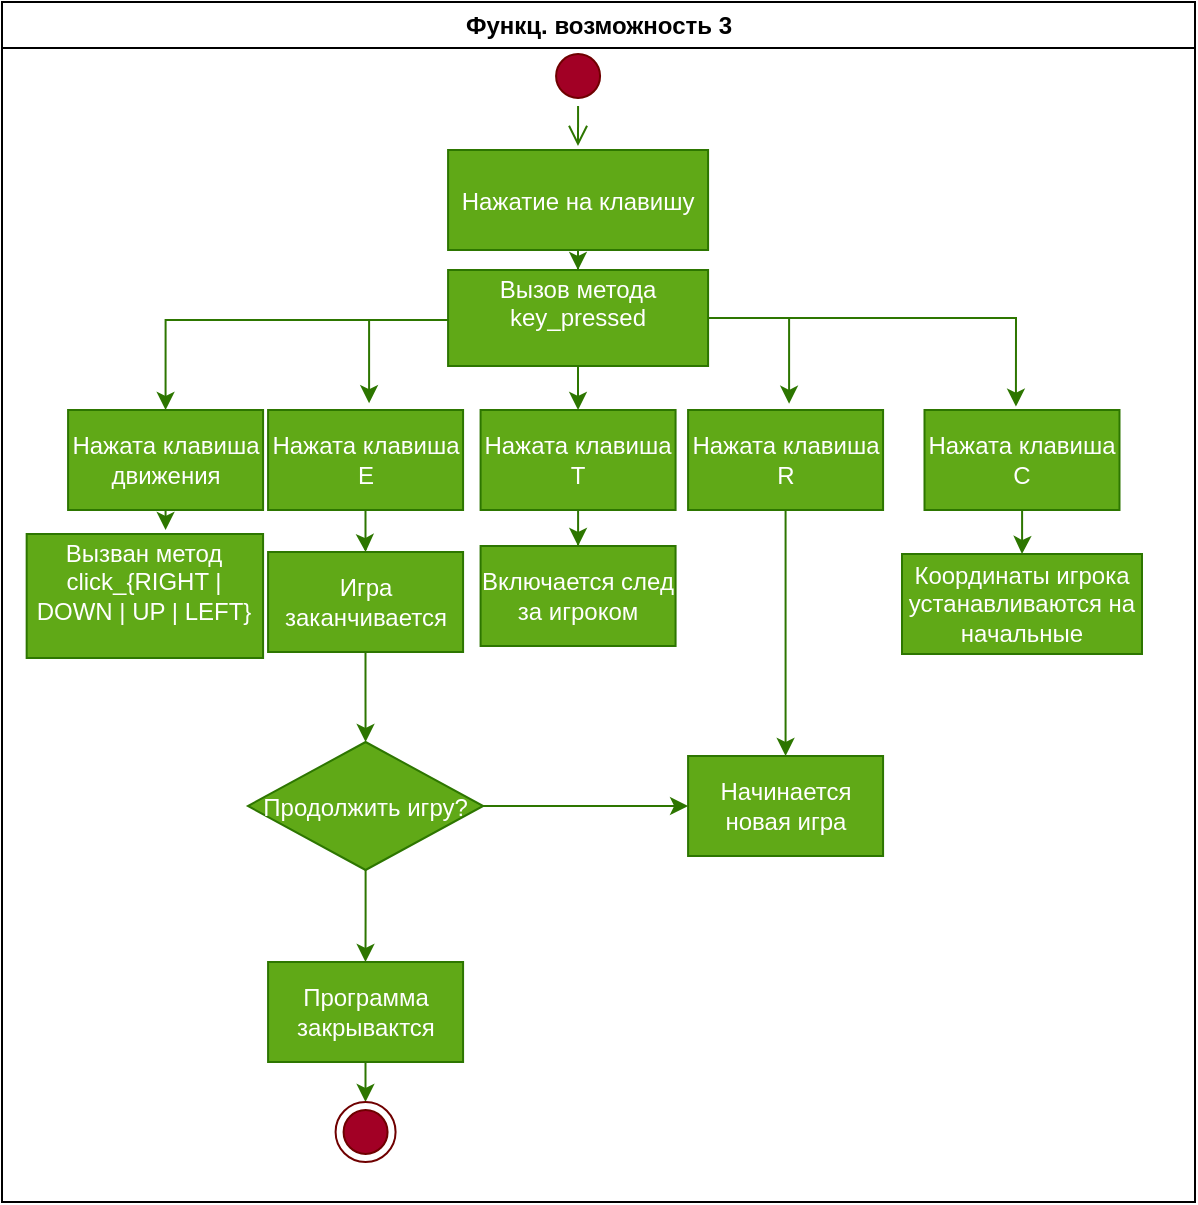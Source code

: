 <mxfile version="21.3.6" type="device">
  <diagram name="Page-1" id="gJ2lRHhhBP8KVG8pUBjs">
    <mxGraphModel dx="989" dy="528" grid="1" gridSize="10" guides="1" tooltips="1" connect="1" arrows="1" fold="1" page="1" pageScale="1" pageWidth="850" pageHeight="1100" math="0" shadow="0">
      <root>
        <mxCell id="0" />
        <mxCell id="1" parent="0" />
        <mxCell id="hdEMlbIwHD-RyxGUqy0C-1" value="Функц. возможность 3" style="swimlane;whiteSpace=wrap" vertex="1" parent="1">
          <mxGeometry x="110" y="30" width="596.5" height="600" as="geometry" />
        </mxCell>
        <mxCell id="hdEMlbIwHD-RyxGUqy0C-2" value="" style="ellipse;shape=startState;fillColor=#a20025;strokeColor=#6F0000;fontColor=#ffffff;" vertex="1" parent="hdEMlbIwHD-RyxGUqy0C-1">
          <mxGeometry x="273.04" y="22" width="30" height="30" as="geometry" />
        </mxCell>
        <mxCell id="hdEMlbIwHD-RyxGUqy0C-3" value="" style="edgeStyle=elbowEdgeStyle;elbow=horizontal;verticalAlign=bottom;endArrow=open;endSize=8;strokeColor=#2D7600;endFill=1;rounded=0;fillColor=#60a917;" edge="1" parent="hdEMlbIwHD-RyxGUqy0C-1" source="hdEMlbIwHD-RyxGUqy0C-2">
          <mxGeometry x="251.04" y="-106" as="geometry">
            <mxPoint x="288.04" y="72" as="targetPoint" />
          </mxGeometry>
        </mxCell>
        <mxCell id="hdEMlbIwHD-RyxGUqy0C-4" value="" style="edgeStyle=orthogonalEdgeStyle;rounded=0;orthogonalLoop=1;jettySize=auto;html=1;fillColor=#60a917;strokeColor=#2D7600;fontColor=#050F24;" edge="1" parent="hdEMlbIwHD-RyxGUqy0C-1" source="hdEMlbIwHD-RyxGUqy0C-5" target="hdEMlbIwHD-RyxGUqy0C-11">
          <mxGeometry relative="1" as="geometry" />
        </mxCell>
        <mxCell id="hdEMlbIwHD-RyxGUqy0C-5" value="Нажатие на клавишу" style="fillColor=#60a917;strokeColor=#2D7600;fontColor=#ffffff;" vertex="1" parent="hdEMlbIwHD-RyxGUqy0C-1">
          <mxGeometry x="223.04" y="74" width="130" height="50" as="geometry" />
        </mxCell>
        <mxCell id="hdEMlbIwHD-RyxGUqy0C-6" style="edgeStyle=orthogonalEdgeStyle;rounded=0;orthogonalLoop=1;jettySize=auto;html=1;entryX=0.5;entryY=0;entryDx=0;entryDy=0;fillColor=#60a917;strokeColor=#2D7600;fontColor=#050F24;" edge="1" parent="hdEMlbIwHD-RyxGUqy0C-1" source="hdEMlbIwHD-RyxGUqy0C-11" target="hdEMlbIwHD-RyxGUqy0C-13">
          <mxGeometry relative="1" as="geometry">
            <Array as="points">
              <mxPoint x="81.54" y="159" />
            </Array>
          </mxGeometry>
        </mxCell>
        <mxCell id="hdEMlbIwHD-RyxGUqy0C-7" style="edgeStyle=orthogonalEdgeStyle;rounded=0;orthogonalLoop=1;jettySize=auto;html=1;entryX=0.511;entryY=-0.069;entryDx=0;entryDy=0;entryPerimeter=0;fillColor=#60a917;strokeColor=#2D7600;fontColor=#050F24;" edge="1" parent="hdEMlbIwHD-RyxGUqy0C-1" source="hdEMlbIwHD-RyxGUqy0C-11" target="hdEMlbIwHD-RyxGUqy0C-15">
          <mxGeometry relative="1" as="geometry">
            <mxPoint x="193.04" y="194" as="targetPoint" />
            <Array as="points">
              <mxPoint x="183.54" y="159" />
              <mxPoint x="183.54" y="201" />
            </Array>
          </mxGeometry>
        </mxCell>
        <mxCell id="hdEMlbIwHD-RyxGUqy0C-8" style="edgeStyle=orthogonalEdgeStyle;rounded=0;orthogonalLoop=1;jettySize=auto;html=1;entryX=0.5;entryY=0;entryDx=0;entryDy=0;fillColor=#60a917;strokeColor=#2D7600;fontColor=#050F24;" edge="1" parent="hdEMlbIwHD-RyxGUqy0C-1" source="hdEMlbIwHD-RyxGUqy0C-11" target="hdEMlbIwHD-RyxGUqy0C-17">
          <mxGeometry relative="1" as="geometry">
            <Array as="points">
              <mxPoint x="288.54" y="194" />
              <mxPoint x="288.54" y="194" />
            </Array>
          </mxGeometry>
        </mxCell>
        <mxCell id="hdEMlbIwHD-RyxGUqy0C-9" style="edgeStyle=orthogonalEdgeStyle;rounded=0;orthogonalLoop=1;jettySize=auto;html=1;entryX=0.553;entryY=-0.034;entryDx=0;entryDy=0;entryPerimeter=0;fillColor=#60a917;strokeColor=#2D7600;fontColor=#050F24;" edge="1" parent="hdEMlbIwHD-RyxGUqy0C-1" source="hdEMlbIwHD-RyxGUqy0C-11">
          <mxGeometry relative="1" as="geometry">
            <Array as="points">
              <mxPoint x="506.54" y="158" />
            </Array>
            <mxPoint x="506.958" y="202.3" as="targetPoint" />
          </mxGeometry>
        </mxCell>
        <mxCell id="hdEMlbIwHD-RyxGUqy0C-10" style="edgeStyle=orthogonalEdgeStyle;rounded=0;orthogonalLoop=1;jettySize=auto;html=1;entryX=0.528;entryY=-0.062;entryDx=0;entryDy=0;entryPerimeter=0;fillColor=#60a917;strokeColor=#2D7600;fontColor=#050F24;" edge="1" parent="hdEMlbIwHD-RyxGUqy0C-1" source="hdEMlbIwHD-RyxGUqy0C-11" target="hdEMlbIwHD-RyxGUqy0C-18">
          <mxGeometry relative="1" as="geometry">
            <mxPoint x="393.04" y="194" as="targetPoint" />
            <Array as="points">
              <mxPoint x="393.54" y="158" />
              <mxPoint x="393.54" y="201" />
            </Array>
          </mxGeometry>
        </mxCell>
        <mxCell id="hdEMlbIwHD-RyxGUqy0C-11" value="Вызов метода key_pressed&#xa;" style="whiteSpace=wrap;fillColor=#60a917;strokeColor=#2D7600;fontColor=#ffffff;" vertex="1" parent="hdEMlbIwHD-RyxGUqy0C-1">
          <mxGeometry x="223.04" y="134" width="130" height="48" as="geometry" />
        </mxCell>
        <mxCell id="hdEMlbIwHD-RyxGUqy0C-12" value="" style="edgeStyle=orthogonalEdgeStyle;rounded=0;orthogonalLoop=1;jettySize=auto;html=1;fillColor=#60a917;strokeColor=#2D7600;fontColor=#050F24;" edge="1" parent="hdEMlbIwHD-RyxGUqy0C-1" source="hdEMlbIwHD-RyxGUqy0C-13">
          <mxGeometry relative="1" as="geometry">
            <Array as="points">
              <mxPoint x="73.54" y="254" />
              <mxPoint x="73.54" y="254" />
            </Array>
            <mxPoint x="81.79" y="264" as="targetPoint" />
          </mxGeometry>
        </mxCell>
        <mxCell id="hdEMlbIwHD-RyxGUqy0C-13" value="Нажата клавиша движения" style="whiteSpace=wrap;fillColor=#60a917;strokeColor=#2D7600;fontColor=#ffffff;" vertex="1" parent="hdEMlbIwHD-RyxGUqy0C-1">
          <mxGeometry x="33.04" y="204" width="97.5" height="50" as="geometry" />
        </mxCell>
        <mxCell id="hdEMlbIwHD-RyxGUqy0C-40" style="edgeStyle=orthogonalEdgeStyle;rounded=0;orthogonalLoop=1;jettySize=auto;html=1;entryX=0.5;entryY=0;entryDx=0;entryDy=0;fillColor=#60a917;strokeColor=#2D7600;" edge="1" parent="hdEMlbIwHD-RyxGUqy0C-1" source="hdEMlbIwHD-RyxGUqy0C-15" target="hdEMlbIwHD-RyxGUqy0C-25">
          <mxGeometry relative="1" as="geometry" />
        </mxCell>
        <mxCell id="hdEMlbIwHD-RyxGUqy0C-15" value="Нажата клавиша E" style="whiteSpace=wrap;fillColor=#60a917;strokeColor=#2D7600;fontColor=#ffffff;" vertex="1" parent="hdEMlbIwHD-RyxGUqy0C-1">
          <mxGeometry x="133.04" y="204" width="97.5" height="50" as="geometry" />
        </mxCell>
        <mxCell id="hdEMlbIwHD-RyxGUqy0C-16" value="" style="edgeStyle=orthogonalEdgeStyle;rounded=0;orthogonalLoop=1;jettySize=auto;html=1;fillColor=#60a917;strokeColor=#2D7600;fontColor=#050F24;" edge="1" parent="hdEMlbIwHD-RyxGUqy0C-1" source="hdEMlbIwHD-RyxGUqy0C-17" target="hdEMlbIwHD-RyxGUqy0C-26">
          <mxGeometry relative="1" as="geometry" />
        </mxCell>
        <mxCell id="hdEMlbIwHD-RyxGUqy0C-17" value="Нажата клавиша T" style="whiteSpace=wrap;fillColor=#60a917;strokeColor=#2D7600;fontColor=#ffffff;" vertex="1" parent="hdEMlbIwHD-RyxGUqy0C-1">
          <mxGeometry x="239.29" y="204" width="97.5" height="50" as="geometry" />
        </mxCell>
        <mxCell id="hdEMlbIwHD-RyxGUqy0C-38" style="edgeStyle=orthogonalEdgeStyle;rounded=0;orthogonalLoop=1;jettySize=auto;html=1;fillColor=#60a917;strokeColor=#2D7600;" edge="1" parent="hdEMlbIwHD-RyxGUqy0C-1" source="hdEMlbIwHD-RyxGUqy0C-18" target="hdEMlbIwHD-RyxGUqy0C-30">
          <mxGeometry relative="1" as="geometry" />
        </mxCell>
        <mxCell id="hdEMlbIwHD-RyxGUqy0C-18" value="Нажата клавиша R" style="whiteSpace=wrap;fillColor=#60a917;strokeColor=#2D7600;fontColor=#ffffff;" vertex="1" parent="hdEMlbIwHD-RyxGUqy0C-1">
          <mxGeometry x="343.04" y="204" width="97.5" height="50" as="geometry" />
        </mxCell>
        <mxCell id="hdEMlbIwHD-RyxGUqy0C-34" value="" style="edgeStyle=orthogonalEdgeStyle;rounded=0;orthogonalLoop=1;jettySize=auto;html=1;fillColor=#60a917;strokeColor=#2D7600;fontColor=#050F24;" edge="1" parent="hdEMlbIwHD-RyxGUqy0C-1" source="hdEMlbIwHD-RyxGUqy0C-20" target="hdEMlbIwHD-RyxGUqy0C-23">
          <mxGeometry relative="1" as="geometry" />
        </mxCell>
        <mxCell id="hdEMlbIwHD-RyxGUqy0C-20" value="Нажата клавиша C" style="whiteSpace=wrap;fillColor=#60a917;strokeColor=#2D7600;fontColor=#ffffff;" vertex="1" parent="hdEMlbIwHD-RyxGUqy0C-1">
          <mxGeometry x="461.25" y="204" width="97.5" height="50" as="geometry" />
        </mxCell>
        <mxCell id="hdEMlbIwHD-RyxGUqy0C-21" value="Вызван метод click_{RIGHT | DOWN | UP | LEFT}&#xa;" style="whiteSpace=wrap;fillColor=#60a917;strokeColor=#2D7600;fontColor=#ffffff;" vertex="1" parent="hdEMlbIwHD-RyxGUqy0C-1">
          <mxGeometry x="12.33" y="266" width="118.21" height="62" as="geometry" />
        </mxCell>
        <mxCell id="hdEMlbIwHD-RyxGUqy0C-23" value="Координаты игрока устанавливаются на начальные" style="whiteSpace=wrap;fillColor=#60a917;strokeColor=#2D7600;fontColor=#ffffff;" vertex="1" parent="hdEMlbIwHD-RyxGUqy0C-1">
          <mxGeometry x="450" y="276" width="120" height="50" as="geometry" />
        </mxCell>
        <mxCell id="hdEMlbIwHD-RyxGUqy0C-36" style="edgeStyle=orthogonalEdgeStyle;rounded=0;orthogonalLoop=1;jettySize=auto;html=1;entryX=0.5;entryY=0;entryDx=0;entryDy=0;fillColor=#60a917;strokeColor=#2D7600;" edge="1" parent="hdEMlbIwHD-RyxGUqy0C-1" source="hdEMlbIwHD-RyxGUqy0C-25" target="hdEMlbIwHD-RyxGUqy0C-29">
          <mxGeometry relative="1" as="geometry" />
        </mxCell>
        <mxCell id="hdEMlbIwHD-RyxGUqy0C-25" value="Игра заканчивается" style="whiteSpace=wrap;fillColor=#60a917;strokeColor=#2D7600;fontColor=#ffffff;" vertex="1" parent="hdEMlbIwHD-RyxGUqy0C-1">
          <mxGeometry x="133.04" y="275" width="97.5" height="50" as="geometry" />
        </mxCell>
        <mxCell id="hdEMlbIwHD-RyxGUqy0C-26" value="Включается след за игроком" style="whiteSpace=wrap;fillColor=#60a917;strokeColor=#2D7600;fontColor=#ffffff;" vertex="1" parent="hdEMlbIwHD-RyxGUqy0C-1">
          <mxGeometry x="239.29" y="272" width="97.5" height="50" as="geometry" />
        </mxCell>
        <mxCell id="hdEMlbIwHD-RyxGUqy0C-27" value="&lt;div&gt;&lt;font color=&quot;#ffffff&quot;&gt;да&lt;/font&gt;&lt;/div&gt;" style="edgeStyle=orthogonalEdgeStyle;rounded=0;orthogonalLoop=1;jettySize=auto;html=1;fillColor=#60a917;strokeColor=#2D7600;fontColor=#050F24;" edge="1" parent="hdEMlbIwHD-RyxGUqy0C-1">
          <mxGeometry x="0.0" y="12" relative="1" as="geometry">
            <Array as="points">
              <mxPoint x="320" y="402" />
              <mxPoint x="320" y="402" />
            </Array>
            <mxPoint as="offset" />
            <mxPoint x="236.924" y="402" as="sourcePoint" />
            <mxPoint x="343.04" y="402" as="targetPoint" />
          </mxGeometry>
        </mxCell>
        <mxCell id="hdEMlbIwHD-RyxGUqy0C-28" value="&lt;font color=&quot;#ffffff&quot;&gt;нет&lt;/font&gt;" style="edgeStyle=orthogonalEdgeStyle;rounded=0;orthogonalLoop=1;jettySize=auto;html=1;fillColor=#60a917;strokeColor=#2D7600;fontColor=#050F24;" edge="1" parent="hdEMlbIwHD-RyxGUqy0C-1" source="hdEMlbIwHD-RyxGUqy0C-29" target="hdEMlbIwHD-RyxGUqy0C-32">
          <mxGeometry x="-0.001" y="-18" relative="1" as="geometry">
            <mxPoint x="36" as="offset" />
          </mxGeometry>
        </mxCell>
        <mxCell id="hdEMlbIwHD-RyxGUqy0C-29" value="Продолжить игру?" style="rhombus;fillColor=#60a917;strokeColor=#2D7600;fontColor=#ffffff;" vertex="1" parent="hdEMlbIwHD-RyxGUqy0C-1">
          <mxGeometry x="122.98" y="370" width="117.62" height="64" as="geometry" />
        </mxCell>
        <mxCell id="hdEMlbIwHD-RyxGUqy0C-30" value="Начинается новая игра" style="whiteSpace=wrap;fillColor=#60a917;strokeColor=#2D7600;fontColor=#ffffff;" vertex="1" parent="hdEMlbIwHD-RyxGUqy0C-1">
          <mxGeometry x="343.04" y="377" width="97.5" height="50" as="geometry" />
        </mxCell>
        <mxCell id="hdEMlbIwHD-RyxGUqy0C-35" value="" style="edgeStyle=orthogonalEdgeStyle;rounded=0;orthogonalLoop=1;jettySize=auto;html=1;fillColor=#60a917;strokeColor=#2D7600;" edge="1" parent="hdEMlbIwHD-RyxGUqy0C-1" source="hdEMlbIwHD-RyxGUqy0C-32" target="hdEMlbIwHD-RyxGUqy0C-33">
          <mxGeometry relative="1" as="geometry" />
        </mxCell>
        <mxCell id="hdEMlbIwHD-RyxGUqy0C-32" value="Программа закрывактся" style="whiteSpace=wrap;fillColor=#60a917;strokeColor=#2D7600;fontColor=#ffffff;" vertex="1" parent="hdEMlbIwHD-RyxGUqy0C-1">
          <mxGeometry x="133.04" y="480" width="97.5" height="50" as="geometry" />
        </mxCell>
        <mxCell id="hdEMlbIwHD-RyxGUqy0C-33" value="" style="ellipse;shape=endState;fillColor=#a20025;strokeColor=#6F0000;fontColor=#ffffff;" vertex="1" parent="hdEMlbIwHD-RyxGUqy0C-1">
          <mxGeometry x="166.79" y="550" width="30" height="30" as="geometry" />
        </mxCell>
      </root>
    </mxGraphModel>
  </diagram>
</mxfile>
